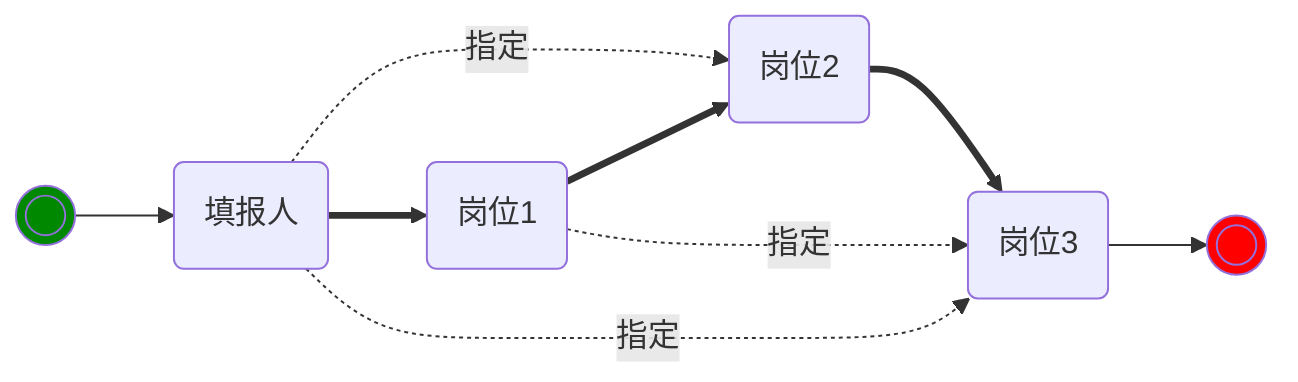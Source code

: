 flowchart LR
	classDef sc fill:#080
	classDef ec fill:#f00
	node-1 -. 指定 .-> node-3
	node-start((( ))):::sc
	--> node-1(填报人)
	==> node-2(岗位1)
	==> node-3(岗位2)
	==> node-4(岗位3)
	--> node-end((( ))):::ec
	node-1 -. 指定 .-> node-4
	node-2 -. 指定 .-> node-4